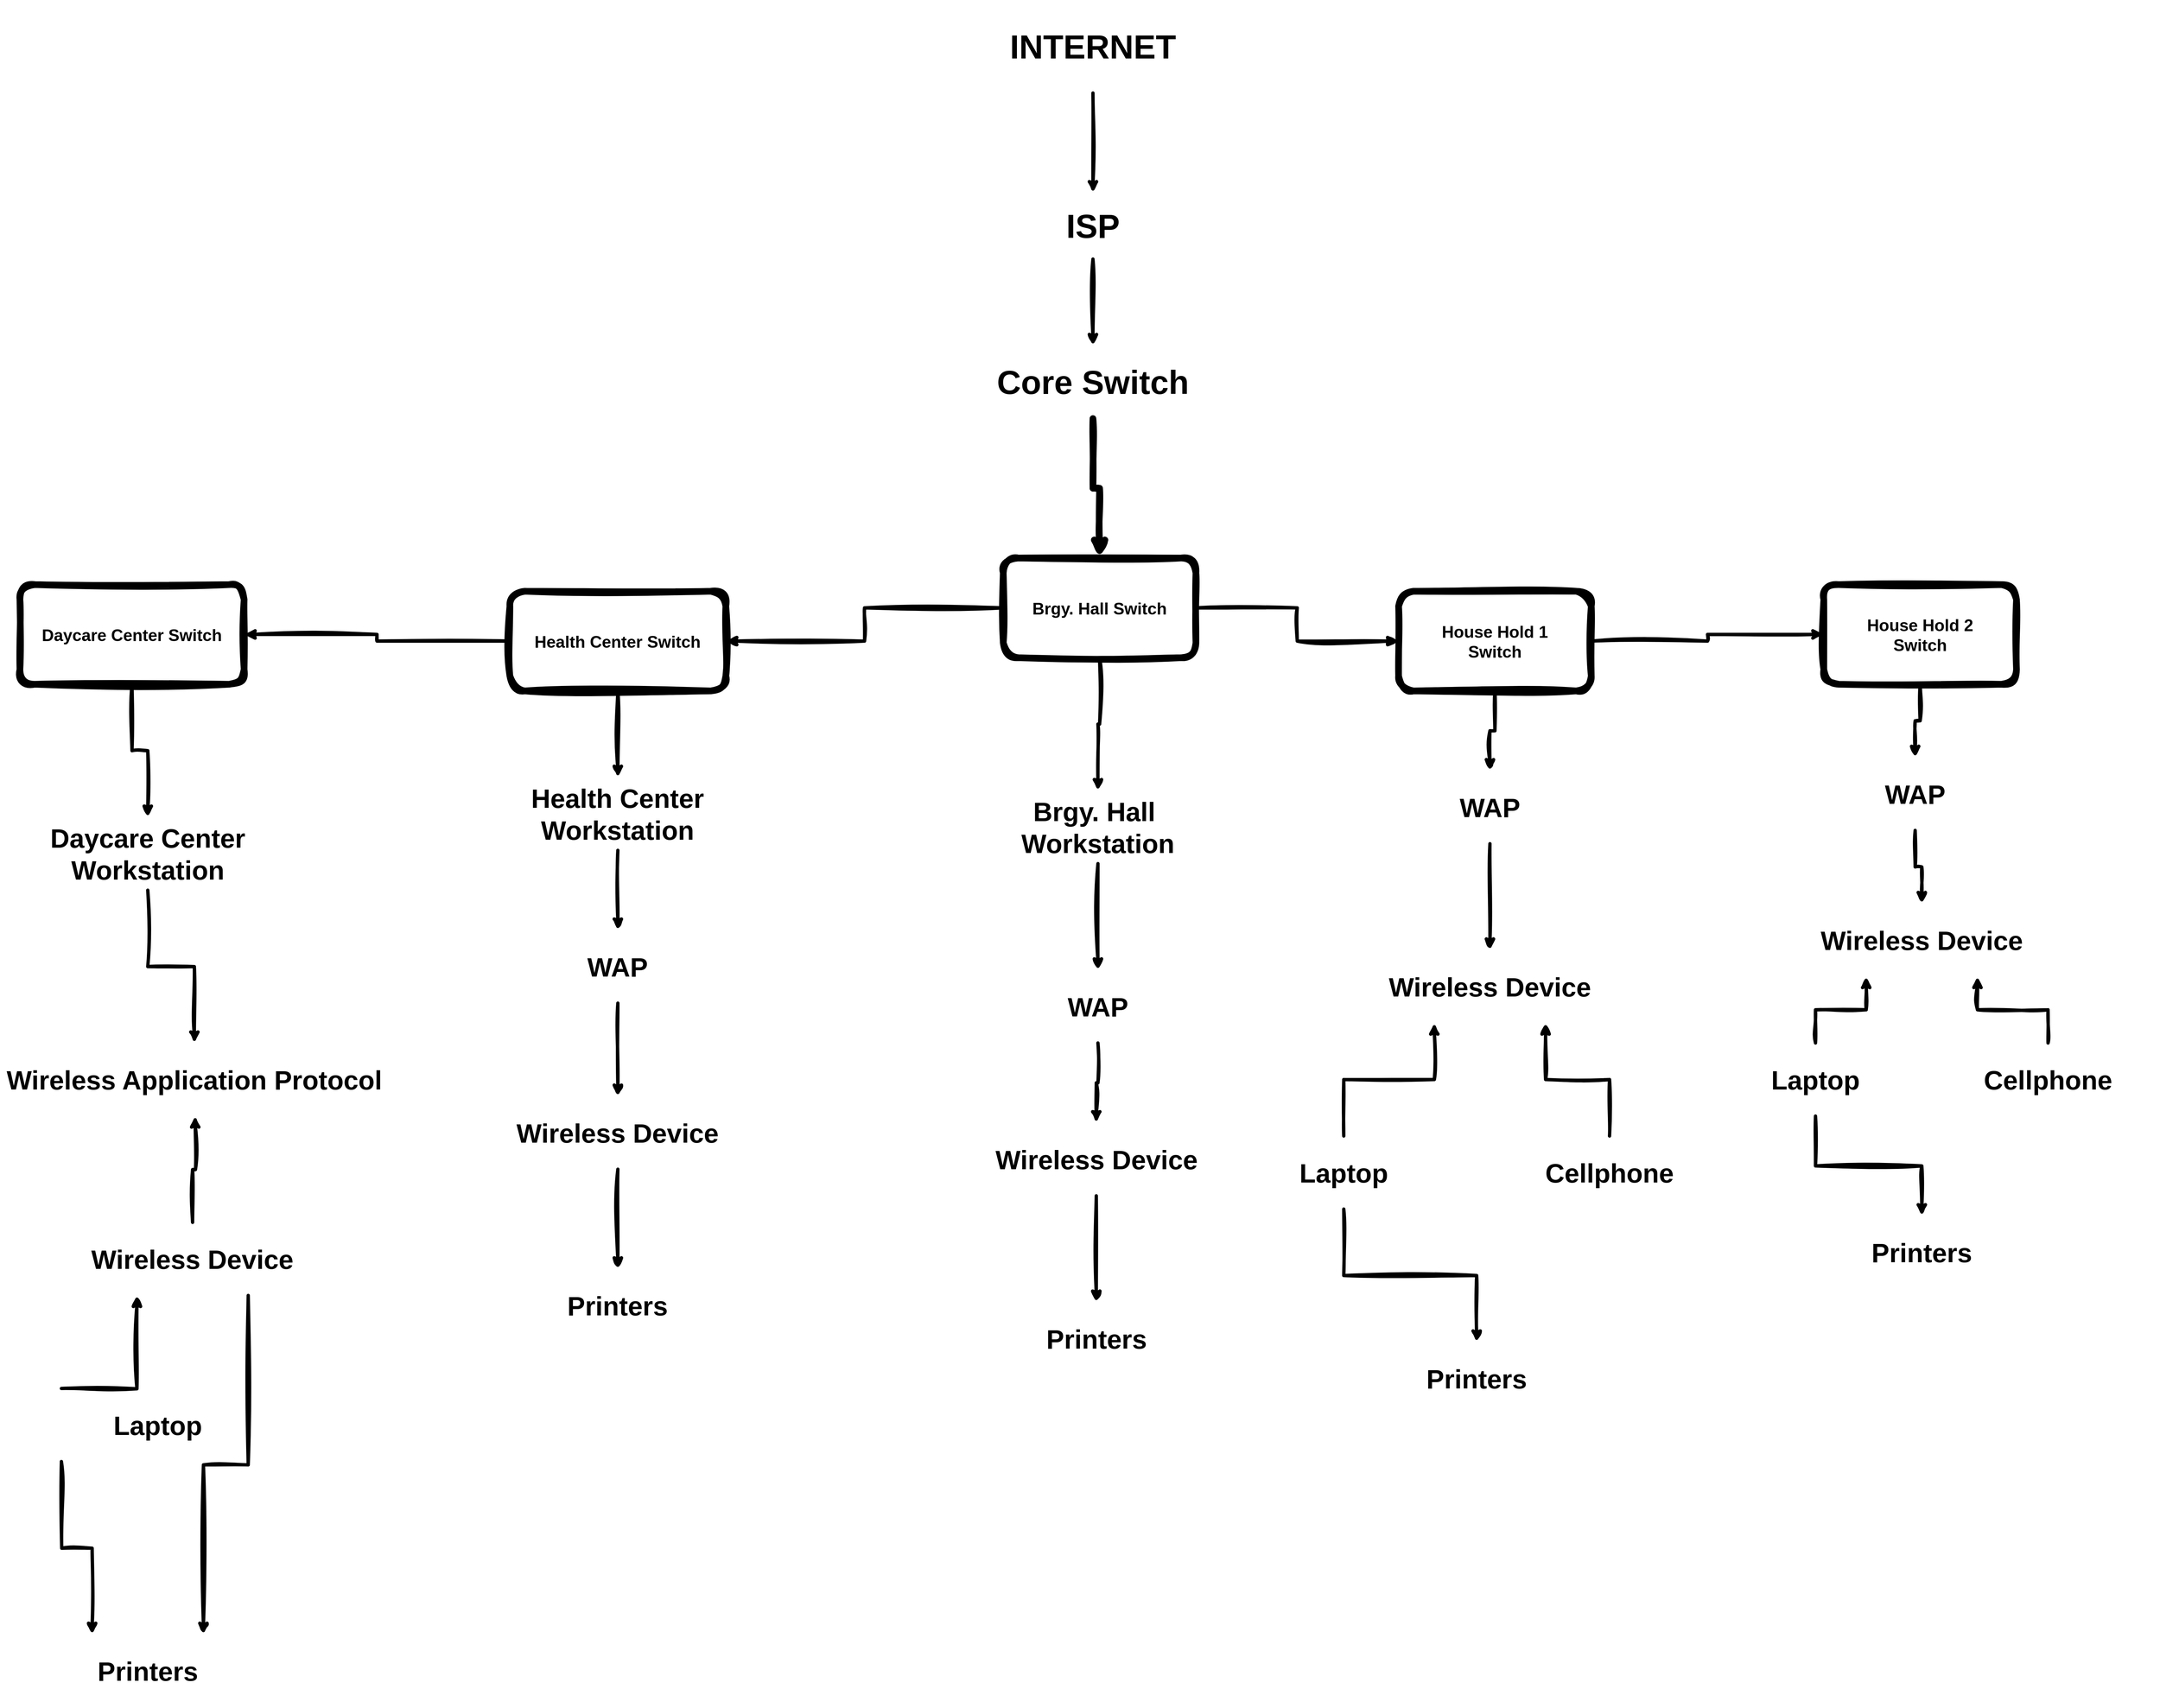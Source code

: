 <mxfile version="24.5.5" type="github">
  <diagram name="Page-1" id="B_gv9GOFP5bBfRUmPWNx">
    <mxGraphModel dx="5285" dy="2945" grid="1" gridSize="10" guides="1" tooltips="1" connect="1" arrows="1" fold="1" page="1" pageScale="1" pageWidth="850" pageHeight="1100" math="0" shadow="0">
      <root>
        <mxCell id="0" />
        <mxCell id="1" parent="0" />
        <mxCell id="cU2UB0Qx6bh0rX04pfWm-8" style="edgeStyle=orthogonalEdgeStyle;rounded=0;orthogonalLoop=1;jettySize=auto;html=1;exitX=0.5;exitY=1;exitDx=0;exitDy=0;entryX=0.5;entryY=0;entryDx=0;entryDy=0;strokeWidth=5;fontStyle=1;sketch=1;curveFitting=1;jiggle=2;" parent="1" source="ERC3TZl0UmH6vnA0-MCl-3" target="ERC3TZl0UmH6vnA0-MCl-21" edge="1">
          <mxGeometry relative="1" as="geometry" />
        </mxCell>
        <mxCell id="ERC3TZl0UmH6vnA0-MCl-3" value="&lt;font style=&quot;font-size: 25px;&quot;&gt;&lt;span&gt;Daycare Center Switch&lt;/span&gt;&lt;/font&gt;" style="rounded=1;whiteSpace=wrap;html=1;strokeWidth=10;fontStyle=1;sketch=1;curveFitting=1;jiggle=2;" parent="1" vertex="1">
          <mxGeometry x="-1190" y="180" width="337.43" height="150" as="geometry" />
        </mxCell>
        <mxCell id="cU2UB0Qx6bh0rX04pfWm-28" style="edgeStyle=orthogonalEdgeStyle;rounded=0;orthogonalLoop=1;jettySize=auto;html=1;entryX=0.5;entryY=0;entryDx=0;entryDy=0;fontStyle=1;strokeWidth=5;sketch=1;curveFitting=1;jiggle=2;" parent="1" source="ERC3TZl0UmH6vnA0-MCl-6" target="ERC3TZl0UmH6vnA0-MCl-26" edge="1">
          <mxGeometry relative="1" as="geometry" />
        </mxCell>
        <mxCell id="cU2UB0Qx6bh0rX04pfWm-36" style="edgeStyle=orthogonalEdgeStyle;rounded=0;orthogonalLoop=1;jettySize=auto;html=1;entryX=1;entryY=0.5;entryDx=0;entryDy=0;strokeWidth=5;sketch=1;curveFitting=1;jiggle=2;" parent="1" source="ERC3TZl0UmH6vnA0-MCl-6" target="ERC3TZl0UmH6vnA0-MCl-3" edge="1">
          <mxGeometry relative="1" as="geometry" />
        </mxCell>
        <mxCell id="ERC3TZl0UmH6vnA0-MCl-6" value="&lt;font style=&quot;font-size: 25px;&quot;&gt;&lt;span&gt;Health Center Switch&lt;/span&gt;&lt;/font&gt;" style="rounded=1;whiteSpace=wrap;html=1;strokeWidth=10;fontStyle=1;sketch=1;curveFitting=1;jiggle=2;" parent="1" vertex="1">
          <mxGeometry x="-452.57" y="190" width="325" height="150" as="geometry" />
        </mxCell>
        <mxCell id="cU2UB0Qx6bh0rX04pfWm-26" style="edgeStyle=orthogonalEdgeStyle;rounded=0;orthogonalLoop=1;jettySize=auto;html=1;entryX=0.5;entryY=0;entryDx=0;entryDy=0;fontStyle=1;strokeWidth=5;sketch=1;curveFitting=1;jiggle=2;" parent="1" source="ERC3TZl0UmH6vnA0-MCl-7" target="ERC3TZl0UmH6vnA0-MCl-36" edge="1">
          <mxGeometry relative="1" as="geometry" />
        </mxCell>
        <mxCell id="cU2UB0Qx6bh0rX04pfWm-38" style="edgeStyle=orthogonalEdgeStyle;rounded=0;orthogonalLoop=1;jettySize=auto;html=1;entryX=0;entryY=0.5;entryDx=0;entryDy=0;strokeWidth=5;sketch=1;curveFitting=1;jiggle=2;" parent="1" source="ERC3TZl0UmH6vnA0-MCl-7" target="ERC3TZl0UmH6vnA0-MCl-10" edge="1">
          <mxGeometry relative="1" as="geometry" />
        </mxCell>
        <mxCell id="ERC3TZl0UmH6vnA0-MCl-7" value="&lt;font style=&quot;font-size: 25px;&quot;&gt;&lt;span&gt;House Hold 1&lt;/span&gt;&lt;/font&gt;&lt;div&gt;&lt;font style=&quot;font-size: 25px;&quot;&gt;&lt;span&gt;Switch&lt;/span&gt;&lt;/font&gt;&lt;/div&gt;" style="rounded=1;whiteSpace=wrap;html=1;strokeWidth=10;fontStyle=1;sketch=1;curveFitting=1;jiggle=2;" parent="1" vertex="1">
          <mxGeometry x="885" y="190" width="290" height="150" as="geometry" />
        </mxCell>
        <mxCell id="cU2UB0Qx6bh0rX04pfWm-27" style="edgeStyle=orthogonalEdgeStyle;rounded=0;orthogonalLoop=1;jettySize=auto;html=1;entryX=0.5;entryY=0;entryDx=0;entryDy=0;fontStyle=1;fontSize=10;strokeWidth=5;sketch=1;curveFitting=1;jiggle=2;" parent="1" source="ERC3TZl0UmH6vnA0-MCl-8" target="ERC3TZl0UmH6vnA0-MCl-30" edge="1">
          <mxGeometry relative="1" as="geometry" />
        </mxCell>
        <mxCell id="cU2UB0Qx6bh0rX04pfWm-35" style="edgeStyle=orthogonalEdgeStyle;rounded=0;orthogonalLoop=1;jettySize=auto;html=1;entryX=1;entryY=0.5;entryDx=0;entryDy=0;strokeWidth=5;sketch=1;curveFitting=1;jiggle=2;" parent="1" source="ERC3TZl0UmH6vnA0-MCl-8" target="ERC3TZl0UmH6vnA0-MCl-6" edge="1">
          <mxGeometry relative="1" as="geometry" />
        </mxCell>
        <mxCell id="cU2UB0Qx6bh0rX04pfWm-37" style="edgeStyle=orthogonalEdgeStyle;rounded=0;orthogonalLoop=1;jettySize=auto;html=1;entryX=0;entryY=0.5;entryDx=0;entryDy=0;strokeWidth=5;sketch=1;curveFitting=1;jiggle=2;" parent="1" source="ERC3TZl0UmH6vnA0-MCl-8" target="ERC3TZl0UmH6vnA0-MCl-7" edge="1">
          <mxGeometry relative="1" as="geometry" />
        </mxCell>
        <mxCell id="ERC3TZl0UmH6vnA0-MCl-8" value="&lt;font style=&quot;font-size: 25px;&quot;&gt;&lt;span&gt;Brgy. Hall Switch&lt;/span&gt;&lt;/font&gt;" style="rounded=1;whiteSpace=wrap;html=1;strokeWidth=10;fontStyle=1;sketch=1;curveFitting=1;jiggle=2;" parent="1" vertex="1">
          <mxGeometry x="290" y="140" width="290" height="150" as="geometry" />
        </mxCell>
        <mxCell id="cU2UB0Qx6bh0rX04pfWm-25" style="edgeStyle=orthogonalEdgeStyle;rounded=0;orthogonalLoop=1;jettySize=auto;html=1;entryX=0.5;entryY=0;entryDx=0;entryDy=0;fontStyle=1;strokeWidth=5;sketch=1;curveFitting=1;jiggle=2;" parent="1" source="ERC3TZl0UmH6vnA0-MCl-10" target="ERC3TZl0UmH6vnA0-MCl-37" edge="1">
          <mxGeometry relative="1" as="geometry" />
        </mxCell>
        <mxCell id="ERC3TZl0UmH6vnA0-MCl-10" value="&lt;font style=&quot;font-size: 25px;&quot;&gt;&lt;span&gt;House Hold 2&lt;/span&gt;&lt;/font&gt;&lt;div&gt;&lt;font style=&quot;font-size: 25px;&quot;&gt;&lt;span&gt;Switch&lt;/span&gt;&lt;/font&gt;&lt;/div&gt;" style="rounded=1;whiteSpace=wrap;html=1;strokeWidth=10;fontStyle=1;sketch=1;curveFitting=1;jiggle=2;" parent="1" vertex="1">
          <mxGeometry x="1525" y="180" width="290" height="150" as="geometry" />
        </mxCell>
        <mxCell id="ERC3TZl0UmH6vnA0-MCl-19" style="edgeStyle=orthogonalEdgeStyle;rounded=0;orthogonalLoop=1;jettySize=auto;html=1;entryX=0.5;entryY=0;entryDx=0;entryDy=0;strokeWidth=5;fontStyle=1;sketch=1;curveFitting=1;jiggle=2;" parent="1" source="ERC3TZl0UmH6vnA0-MCl-13" target="ERC3TZl0UmH6vnA0-MCl-17" edge="1">
          <mxGeometry relative="1" as="geometry" />
        </mxCell>
        <mxCell id="ERC3TZl0UmH6vnA0-MCl-13" value="&lt;font style=&quot;font-size: 50px;&quot;&gt;INTERNET&lt;/font&gt;" style="text;strokeColor=none;align=center;fillColor=none;html=1;verticalAlign=middle;whiteSpace=wrap;rounded=0;fontStyle=1;strokeWidth=5;sketch=1;curveFitting=1;jiggle=2;" parent="1" vertex="1">
          <mxGeometry x="270" y="-700" width="310" height="140" as="geometry" />
        </mxCell>
        <mxCell id="ERC3TZl0UmH6vnA0-MCl-20" style="edgeStyle=orthogonalEdgeStyle;rounded=0;orthogonalLoop=1;jettySize=auto;html=1;entryX=0.5;entryY=0;entryDx=0;entryDy=0;strokeWidth=5;fontStyle=1;sketch=1;curveFitting=1;jiggle=2;" parent="1" source="ERC3TZl0UmH6vnA0-MCl-17" target="ERC3TZl0UmH6vnA0-MCl-18" edge="1">
          <mxGeometry relative="1" as="geometry" />
        </mxCell>
        <mxCell id="ERC3TZl0UmH6vnA0-MCl-17" value="&lt;font style=&quot;font-size: 50px;&quot;&gt;ISP&lt;/font&gt;" style="text;strokeColor=none;align=center;fillColor=none;html=1;verticalAlign=middle;whiteSpace=wrap;rounded=0;fontStyle=1;strokeWidth=5;sketch=1;curveFitting=1;jiggle=2;" parent="1" vertex="1">
          <mxGeometry x="320" y="-410" width="210" height="100" as="geometry" />
        </mxCell>
        <mxCell id="cU2UB0Qx6bh0rX04pfWm-34" style="edgeStyle=orthogonalEdgeStyle;rounded=0;orthogonalLoop=1;jettySize=auto;html=1;entryX=0.5;entryY=0;entryDx=0;entryDy=0;strokeWidth=10;sketch=1;curveFitting=1;jiggle=2;" parent="1" source="ERC3TZl0UmH6vnA0-MCl-18" target="ERC3TZl0UmH6vnA0-MCl-8" edge="1">
          <mxGeometry relative="1" as="geometry" />
        </mxCell>
        <mxCell id="ERC3TZl0UmH6vnA0-MCl-18" value="&lt;font style=&quot;font-size: 50px;&quot;&gt;Core Switch&lt;/font&gt;" style="text;strokeColor=none;align=center;fillColor=none;html=1;verticalAlign=middle;whiteSpace=wrap;rounded=0;fontStyle=1;strokeWidth=5;sketch=1;curveFitting=1;jiggle=2;" parent="1" vertex="1">
          <mxGeometry x="270" y="-180" width="310" height="110" as="geometry" />
        </mxCell>
        <mxCell id="cU2UB0Qx6bh0rX04pfWm-9" style="edgeStyle=orthogonalEdgeStyle;rounded=0;orthogonalLoop=1;jettySize=auto;html=1;entryX=0.5;entryY=0;entryDx=0;entryDy=0;strokeWidth=5;fontStyle=1;sketch=1;curveFitting=1;jiggle=2;" parent="1" source="ERC3TZl0UmH6vnA0-MCl-21" target="ERC3TZl0UmH6vnA0-MCl-22" edge="1">
          <mxGeometry relative="1" as="geometry" />
        </mxCell>
        <mxCell id="ERC3TZl0UmH6vnA0-MCl-21" value="&lt;font style=&quot;font-size: 40px;&quot;&gt;Daycare Center Workstation&lt;/font&gt;" style="text;strokeColor=none;align=center;fillColor=none;html=1;verticalAlign=middle;whiteSpace=wrap;rounded=0;fontStyle=1;strokeWidth=5;sketch=1;curveFitting=1;jiggle=2;" parent="1" vertex="1">
          <mxGeometry x="-1165.07" y="530" width="335" height="110" as="geometry" />
        </mxCell>
        <mxCell id="ERC3TZl0UmH6vnA0-MCl-22" value="&lt;font style=&quot;font-size: 40px;&quot;&gt;Wireless Application Protocol&lt;/font&gt;" style="text;strokeColor=none;align=center;fillColor=none;html=1;verticalAlign=middle;whiteSpace=wrap;rounded=0;fontStyle=1;strokeWidth=5;sketch=1;curveFitting=1;jiggle=2;" parent="1" vertex="1">
          <mxGeometry x="-1220" y="870" width="585.07" height="110" as="geometry" />
        </mxCell>
        <mxCell id="cU2UB0Qx6bh0rX04pfWm-11" style="edgeStyle=orthogonalEdgeStyle;rounded=0;orthogonalLoop=1;jettySize=auto;html=1;entryX=0.75;entryY=1;entryDx=0;entryDy=0;fontStyle=1;fontSize=10;strokeWidth=5;sketch=1;curveFitting=1;jiggle=2;curved=0;" parent="1" source="ERC3TZl0UmH6vnA0-MCl-23" edge="1">
          <mxGeometry relative="1" as="geometry">
            <mxPoint x="-926.268" y="980" as="targetPoint" />
          </mxGeometry>
        </mxCell>
        <mxCell id="cU2UB0Qx6bh0rX04pfWm-12" style="edgeStyle=orthogonalEdgeStyle;rounded=0;orthogonalLoop=1;jettySize=auto;html=1;entryX=0.75;entryY=0;entryDx=0;entryDy=0;fontStyle=1;fontSize=10;strokeWidth=5;sketch=1;curveFitting=1;jiggle=2;exitX=0.75;exitY=1;exitDx=0;exitDy=0;" parent="1" source="ERC3TZl0UmH6vnA0-MCl-23" target="ERC3TZl0UmH6vnA0-MCl-25" edge="1">
          <mxGeometry relative="1" as="geometry" />
        </mxCell>
        <mxCell id="ERC3TZl0UmH6vnA0-MCl-23" value="&lt;font style=&quot;font-size: 40px;&quot;&gt;Wireless Device&lt;/font&gt;" style="text;strokeColor=none;align=center;fillColor=none;html=1;verticalAlign=middle;whiteSpace=wrap;rounded=0;fontStyle=1;strokeWidth=5;sketch=1;curveFitting=1;jiggle=2;" parent="1" vertex="1">
          <mxGeometry x="-1097.64" y="1140" width="335" height="110" as="geometry" />
        </mxCell>
        <mxCell id="cU2UB0Qx6bh0rX04pfWm-10" style="edgeStyle=orthogonalEdgeStyle;rounded=0;orthogonalLoop=1;jettySize=auto;html=1;entryX=0.25;entryY=1;entryDx=0;entryDy=0;fontStyle=1;fontSize=10;strokeWidth=5;sketch=1;curveFitting=1;jiggle=2;exitX=0.5;exitY=0;exitDx=0;exitDy=0;" parent="1" target="ERC3TZl0UmH6vnA0-MCl-23" edge="1">
          <mxGeometry relative="1" as="geometry">
            <mxPoint x="-1127.57" y="1390" as="sourcePoint" />
          </mxGeometry>
        </mxCell>
        <mxCell id="cU2UB0Qx6bh0rX04pfWm-13" style="edgeStyle=orthogonalEdgeStyle;rounded=0;orthogonalLoop=1;jettySize=auto;html=1;entryX=0.25;entryY=0;entryDx=0;entryDy=0;fontStyle=1;fontSize=10;strokeWidth=5;sketch=1;curveFitting=1;jiggle=2;exitX=0.5;exitY=1;exitDx=0;exitDy=0;" parent="1" target="ERC3TZl0UmH6vnA0-MCl-25" edge="1">
          <mxGeometry relative="1" as="geometry">
            <mxPoint x="-1127.57" y="1500" as="sourcePoint" />
          </mxGeometry>
        </mxCell>
        <mxCell id="ERC3TZl0UmH6vnA0-MCl-24" value="&lt;font style=&quot;font-size: 40px;&quot;&gt;Laptop&lt;/font&gt;" style="text;strokeColor=none;align=center;fillColor=none;html=1;verticalAlign=middle;whiteSpace=wrap;rounded=0;fontStyle=1;strokeWidth=5;sketch=1;curveFitting=1;jiggle=2;" parent="1" vertex="1">
          <mxGeometry x="-1150" y="1390" width="335" height="110" as="geometry" />
        </mxCell>
        <mxCell id="ERC3TZl0UmH6vnA0-MCl-25" value="&lt;font style=&quot;font-size: 40px;&quot;&gt;Printers&lt;/font&gt;" style="text;strokeColor=none;align=center;fillColor=none;html=1;verticalAlign=middle;whiteSpace=wrap;rounded=0;fontStyle=1;strokeWidth=5;sketch=1;curveFitting=1;jiggle=2;" parent="1" vertex="1">
          <mxGeometry x="-1165.07" y="1760" width="335" height="110" as="geometry" />
        </mxCell>
        <mxCell id="cU2UB0Qx6bh0rX04pfWm-14" style="edgeStyle=orthogonalEdgeStyle;rounded=0;orthogonalLoop=1;jettySize=auto;html=1;entryX=0.5;entryY=0;entryDx=0;entryDy=0;fontStyle=1;strokeWidth=5;sketch=1;curveFitting=1;jiggle=2;" parent="1" source="ERC3TZl0UmH6vnA0-MCl-26" target="ERC3TZl0UmH6vnA0-MCl-27" edge="1">
          <mxGeometry relative="1" as="geometry" />
        </mxCell>
        <mxCell id="ERC3TZl0UmH6vnA0-MCl-26" value="&lt;font style=&quot;font-size: 40px;&quot;&gt;Health Center Workstation&lt;/font&gt;" style="text;strokeColor=none;align=center;fillColor=none;html=1;verticalAlign=middle;whiteSpace=wrap;rounded=0;fontStyle=1;strokeWidth=5;sketch=1;curveFitting=1;jiggle=2;" parent="1" vertex="1">
          <mxGeometry x="-457.57" y="470" width="335" height="110" as="geometry" />
        </mxCell>
        <mxCell id="cU2UB0Qx6bh0rX04pfWm-15" style="edgeStyle=orthogonalEdgeStyle;rounded=0;orthogonalLoop=1;jettySize=auto;html=1;entryX=0.5;entryY=0;entryDx=0;entryDy=0;fontStyle=1;strokeWidth=5;sketch=1;curveFitting=1;jiggle=2;" parent="1" source="ERC3TZl0UmH6vnA0-MCl-27" target="ERC3TZl0UmH6vnA0-MCl-28" edge="1">
          <mxGeometry relative="1" as="geometry" />
        </mxCell>
        <mxCell id="ERC3TZl0UmH6vnA0-MCl-27" value="&lt;font style=&quot;font-size: 40px;&quot;&gt;WAP&lt;/font&gt;" style="text;strokeColor=none;align=center;fillColor=none;html=1;verticalAlign=middle;whiteSpace=wrap;rounded=0;fontStyle=1;strokeWidth=5;sketch=1;curveFitting=1;jiggle=2;" parent="1" vertex="1">
          <mxGeometry x="-457.57" y="700" width="335" height="110" as="geometry" />
        </mxCell>
        <mxCell id="cU2UB0Qx6bh0rX04pfWm-16" style="edgeStyle=orthogonalEdgeStyle;rounded=0;orthogonalLoop=1;jettySize=auto;html=1;entryX=0.5;entryY=0;entryDx=0;entryDy=0;fontStyle=1;fontSize=10;strokeWidth=5;sketch=1;curveFitting=1;jiggle=2;" parent="1" source="ERC3TZl0UmH6vnA0-MCl-28" target="ERC3TZl0UmH6vnA0-MCl-29" edge="1">
          <mxGeometry relative="1" as="geometry" />
        </mxCell>
        <mxCell id="ERC3TZl0UmH6vnA0-MCl-28" value="&lt;font style=&quot;font-size: 40px;&quot;&gt;Wireless Device&lt;/font&gt;" style="text;strokeColor=none;align=center;fillColor=none;html=1;verticalAlign=middle;whiteSpace=wrap;rounded=0;fontStyle=1;strokeWidth=5;sketch=1;curveFitting=1;jiggle=2;" parent="1" vertex="1">
          <mxGeometry x="-457.57" y="950" width="335" height="110" as="geometry" />
        </mxCell>
        <mxCell id="ERC3TZl0UmH6vnA0-MCl-29" value="&lt;font style=&quot;font-size: 40px;&quot;&gt;Printers&lt;/font&gt;" style="text;strokeColor=none;align=center;fillColor=none;html=1;verticalAlign=middle;whiteSpace=wrap;rounded=0;fontStyle=1;strokeWidth=5;sketch=1;curveFitting=1;jiggle=2;" parent="1" vertex="1">
          <mxGeometry x="-457.57" y="1210" width="335" height="110" as="geometry" />
        </mxCell>
        <mxCell id="cU2UB0Qx6bh0rX04pfWm-33" style="edgeStyle=orthogonalEdgeStyle;rounded=0;orthogonalLoop=1;jettySize=auto;html=1;entryX=0.5;entryY=0;entryDx=0;entryDy=0;fontStyle=1;strokeWidth=5;sketch=1;curveFitting=1;jiggle=2;" parent="1" source="ERC3TZl0UmH6vnA0-MCl-30" target="ERC3TZl0UmH6vnA0-MCl-31" edge="1">
          <mxGeometry relative="1" as="geometry" />
        </mxCell>
        <mxCell id="ERC3TZl0UmH6vnA0-MCl-30" value="&lt;font style=&quot;font-size: 40px;&quot;&gt;Brgy. Hall&amp;nbsp; Workstation&lt;/font&gt;" style="text;strokeColor=none;align=center;fillColor=none;html=1;verticalAlign=middle;whiteSpace=wrap;rounded=0;fontStyle=1;strokeWidth=5;sketch=1;curveFitting=1;jiggle=2;" parent="1" vertex="1">
          <mxGeometry x="265" y="490" width="335" height="110" as="geometry" />
        </mxCell>
        <mxCell id="cU2UB0Qx6bh0rX04pfWm-17" style="edgeStyle=orthogonalEdgeStyle;rounded=0;orthogonalLoop=1;jettySize=auto;html=1;entryX=0.5;entryY=0;entryDx=0;entryDy=0;fontStyle=1;strokeWidth=5;sketch=1;curveFitting=1;jiggle=2;" parent="1" source="ERC3TZl0UmH6vnA0-MCl-31" target="ERC3TZl0UmH6vnA0-MCl-32" edge="1">
          <mxGeometry relative="1" as="geometry" />
        </mxCell>
        <mxCell id="ERC3TZl0UmH6vnA0-MCl-31" value="&lt;font style=&quot;font-size: 40px;&quot;&gt;WAP&lt;/font&gt;" style="text;strokeColor=none;align=center;fillColor=none;html=1;verticalAlign=middle;whiteSpace=wrap;rounded=0;fontStyle=1;strokeWidth=5;sketch=1;curveFitting=1;jiggle=2;" parent="1" vertex="1">
          <mxGeometry x="265" y="760" width="335" height="110" as="geometry" />
        </mxCell>
        <mxCell id="cU2UB0Qx6bh0rX04pfWm-18" style="edgeStyle=orthogonalEdgeStyle;rounded=0;orthogonalLoop=1;jettySize=auto;html=1;entryX=0.5;entryY=0;entryDx=0;entryDy=0;fontStyle=1;fontSize=10;strokeWidth=5;sketch=1;curveFitting=1;jiggle=2;" parent="1" source="ERC3TZl0UmH6vnA0-MCl-32" target="ERC3TZl0UmH6vnA0-MCl-33" edge="1">
          <mxGeometry relative="1" as="geometry" />
        </mxCell>
        <mxCell id="ERC3TZl0UmH6vnA0-MCl-32" value="&lt;font style=&quot;font-size: 40px;&quot;&gt;Wireless Device&lt;/font&gt;" style="text;strokeColor=none;align=center;fillColor=none;html=1;verticalAlign=middle;whiteSpace=wrap;rounded=0;fontStyle=1;strokeWidth=5;sketch=1;curveFitting=1;jiggle=2;" parent="1" vertex="1">
          <mxGeometry x="262.5" y="990" width="335" height="110" as="geometry" />
        </mxCell>
        <mxCell id="ERC3TZl0UmH6vnA0-MCl-33" value="&lt;font style=&quot;font-size: 40px;&quot;&gt;Printers&lt;/font&gt;" style="text;strokeColor=none;align=center;fillColor=none;html=1;verticalAlign=middle;whiteSpace=wrap;rounded=0;fontStyle=1;strokeWidth=5;sketch=1;curveFitting=1;jiggle=2;" parent="1" vertex="1">
          <mxGeometry x="262.5" y="1260" width="335" height="110" as="geometry" />
        </mxCell>
        <mxCell id="cU2UB0Qx6bh0rX04pfWm-19" style="edgeStyle=orthogonalEdgeStyle;rounded=0;orthogonalLoop=1;jettySize=auto;html=1;entryX=0.5;entryY=0;entryDx=0;entryDy=0;fontStyle=1;fontSize=10;strokeWidth=5;sketch=1;curveFitting=1;jiggle=2;" parent="1" source="ERC3TZl0UmH6vnA0-MCl-36" target="ERC3TZl0UmH6vnA0-MCl-39" edge="1">
          <mxGeometry relative="1" as="geometry" />
        </mxCell>
        <mxCell id="ERC3TZl0UmH6vnA0-MCl-36" value="&lt;font style=&quot;font-size: 40px;&quot;&gt;WAP&lt;/font&gt;" style="text;strokeColor=none;align=center;fillColor=none;html=1;verticalAlign=middle;whiteSpace=wrap;rounded=0;fontStyle=1;strokeWidth=5;sketch=1;curveFitting=1;jiggle=2;" parent="1" vertex="1">
          <mxGeometry x="855" y="460" width="335" height="110" as="geometry" />
        </mxCell>
        <mxCell id="cU2UB0Qx6bh0rX04pfWm-29" style="edgeStyle=orthogonalEdgeStyle;rounded=0;orthogonalLoop=1;jettySize=auto;html=1;entryX=0.5;entryY=0;entryDx=0;entryDy=0;fontStyle=1;strokeWidth=5;sketch=1;curveFitting=1;jiggle=2;" parent="1" source="ERC3TZl0UmH6vnA0-MCl-37" target="ERC3TZl0UmH6vnA0-MCl-40" edge="1">
          <mxGeometry relative="1" as="geometry" />
        </mxCell>
        <mxCell id="ERC3TZl0UmH6vnA0-MCl-37" value="&lt;font style=&quot;font-size: 40px;&quot;&gt;WAP&lt;/font&gt;" style="text;strokeColor=none;align=center;fillColor=none;html=1;verticalAlign=middle;whiteSpace=wrap;rounded=0;fontStyle=1;strokeWidth=5;sketch=1;curveFitting=1;jiggle=2;" parent="1" vertex="1">
          <mxGeometry x="1495" y="440" width="335" height="110" as="geometry" />
        </mxCell>
        <mxCell id="ERC3TZl0UmH6vnA0-MCl-39" value="&lt;font style=&quot;font-size: 40px;&quot;&gt;Wireless Device&lt;/font&gt;" style="text;strokeColor=none;align=center;fillColor=none;html=1;verticalAlign=middle;whiteSpace=wrap;rounded=0;fontStyle=1;strokeWidth=5;sketch=1;curveFitting=1;jiggle=2;" parent="1" vertex="1">
          <mxGeometry x="855" y="730" width="335" height="110" as="geometry" />
        </mxCell>
        <mxCell id="ERC3TZl0UmH6vnA0-MCl-40" value="&lt;font style=&quot;font-size: 40px;&quot;&gt;Wireless Device&lt;/font&gt;" style="text;strokeColor=none;align=center;fillColor=none;html=1;verticalAlign=middle;whiteSpace=wrap;rounded=0;fontStyle=1;strokeWidth=5;sketch=1;curveFitting=1;jiggle=2;" parent="1" vertex="1">
          <mxGeometry x="1505" y="660" width="335" height="110" as="geometry" />
        </mxCell>
        <mxCell id="cU2UB0Qx6bh0rX04pfWm-21" style="edgeStyle=orthogonalEdgeStyle;rounded=0;orthogonalLoop=1;jettySize=auto;html=1;entryX=0.75;entryY=1;entryDx=0;entryDy=0;fontStyle=1;fontSize=10;strokeWidth=5;sketch=1;curveFitting=1;jiggle=2;" parent="1" source="cU2UB0Qx6bh0rX04pfWm-1" target="ERC3TZl0UmH6vnA0-MCl-39" edge="1">
          <mxGeometry relative="1" as="geometry" />
        </mxCell>
        <mxCell id="cU2UB0Qx6bh0rX04pfWm-1" value="&lt;span style=&quot;font-size: 40px;&quot;&gt;Cellphone&lt;/span&gt;" style="text;strokeColor=none;align=center;fillColor=none;html=1;verticalAlign=middle;whiteSpace=wrap;rounded=0;fontStyle=1;strokeWidth=5;sketch=1;curveFitting=1;jiggle=2;" parent="1" vertex="1">
          <mxGeometry x="1035" y="1010" width="335" height="110" as="geometry" />
        </mxCell>
        <mxCell id="cU2UB0Qx6bh0rX04pfWm-22" style="edgeStyle=orthogonalEdgeStyle;rounded=0;orthogonalLoop=1;jettySize=auto;html=1;entryX=0.25;entryY=1;entryDx=0;entryDy=0;fontStyle=1;fontSize=10;strokeWidth=5;sketch=1;curveFitting=1;jiggle=2;" parent="1" source="cU2UB0Qx6bh0rX04pfWm-2" target="ERC3TZl0UmH6vnA0-MCl-39" edge="1">
          <mxGeometry relative="1" as="geometry" />
        </mxCell>
        <mxCell id="cU2UB0Qx6bh0rX04pfWm-24" style="edgeStyle=orthogonalEdgeStyle;rounded=0;orthogonalLoop=1;jettySize=auto;html=1;entryX=0.5;entryY=0;entryDx=0;entryDy=0;fontStyle=1;fontSize=10;strokeWidth=5;sketch=1;curveFitting=1;jiggle=2;" parent="1" source="cU2UB0Qx6bh0rX04pfWm-2" target="cU2UB0Qx6bh0rX04pfWm-6" edge="1">
          <mxGeometry relative="1" as="geometry" />
        </mxCell>
        <mxCell id="cU2UB0Qx6bh0rX04pfWm-2" value="&lt;span style=&quot;font-size: 40px;&quot;&gt;Laptop&lt;/span&gt;" style="text;strokeColor=none;align=center;fillColor=none;html=1;verticalAlign=middle;whiteSpace=wrap;rounded=0;fontStyle=1;strokeWidth=5;sketch=1;curveFitting=1;jiggle=2;" parent="1" vertex="1">
          <mxGeometry x="635" y="1010" width="335" height="110" as="geometry" />
        </mxCell>
        <mxCell id="cU2UB0Qx6bh0rX04pfWm-30" style="edgeStyle=orthogonalEdgeStyle;rounded=0;orthogonalLoop=1;jettySize=auto;html=1;entryX=0.25;entryY=1;entryDx=0;entryDy=0;fontStyle=1;fontSize=10;strokeWidth=5;sketch=1;curveFitting=1;jiggle=2;" parent="1" source="cU2UB0Qx6bh0rX04pfWm-3" target="ERC3TZl0UmH6vnA0-MCl-40" edge="1">
          <mxGeometry relative="1" as="geometry" />
        </mxCell>
        <mxCell id="cU2UB0Qx6bh0rX04pfWm-32" style="edgeStyle=orthogonalEdgeStyle;rounded=0;orthogonalLoop=1;jettySize=auto;html=1;exitX=0.5;exitY=1;exitDx=0;exitDy=0;fontStyle=1;fontSize=10;strokeWidth=5;sketch=1;curveFitting=1;jiggle=2;" parent="1" source="cU2UB0Qx6bh0rX04pfWm-3" target="cU2UB0Qx6bh0rX04pfWm-5" edge="1">
          <mxGeometry relative="1" as="geometry" />
        </mxCell>
        <mxCell id="cU2UB0Qx6bh0rX04pfWm-3" value="&lt;span style=&quot;font-size: 40px;&quot;&gt;Laptop&lt;/span&gt;" style="text;strokeColor=none;align=center;fillColor=none;html=1;verticalAlign=middle;whiteSpace=wrap;rounded=0;fontStyle=1;strokeWidth=5;sketch=1;curveFitting=1;jiggle=2;" parent="1" vertex="1">
          <mxGeometry x="1345" y="870" width="335" height="110" as="geometry" />
        </mxCell>
        <mxCell id="cU2UB0Qx6bh0rX04pfWm-31" style="edgeStyle=orthogonalEdgeStyle;rounded=0;orthogonalLoop=1;jettySize=auto;html=1;entryX=0.75;entryY=1;entryDx=0;entryDy=0;fontStyle=1;fontSize=10;strokeWidth=5;sketch=1;curveFitting=1;jiggle=2;" parent="1" source="cU2UB0Qx6bh0rX04pfWm-4" target="ERC3TZl0UmH6vnA0-MCl-40" edge="1">
          <mxGeometry relative="1" as="geometry" />
        </mxCell>
        <mxCell id="cU2UB0Qx6bh0rX04pfWm-4" value="&lt;span style=&quot;font-size: 40px;&quot;&gt;Cellphone&lt;/span&gt;" style="text;strokeColor=none;align=center;fillColor=none;html=1;verticalAlign=middle;whiteSpace=wrap;rounded=0;fontStyle=1;strokeWidth=5;sketch=1;curveFitting=1;jiggle=2;" parent="1" vertex="1">
          <mxGeometry x="1695" y="870" width="335" height="110" as="geometry" />
        </mxCell>
        <mxCell id="cU2UB0Qx6bh0rX04pfWm-5" value="&lt;font style=&quot;font-size: 40px;&quot;&gt;Printers&lt;/font&gt;" style="text;strokeColor=none;align=center;fillColor=none;html=1;verticalAlign=middle;whiteSpace=wrap;rounded=0;fontStyle=1;strokeWidth=5;sketch=1;curveFitting=1;jiggle=2;" parent="1" vertex="1">
          <mxGeometry x="1505" y="1130" width="335" height="110" as="geometry" />
        </mxCell>
        <mxCell id="cU2UB0Qx6bh0rX04pfWm-6" value="&lt;font style=&quot;font-size: 40px;&quot;&gt;Printers&lt;/font&gt;" style="text;strokeColor=none;align=center;fillColor=none;html=1;verticalAlign=middle;whiteSpace=wrap;rounded=0;fontStyle=1;strokeWidth=5;sketch=1;curveFitting=1;jiggle=2;" parent="1" vertex="1">
          <mxGeometry x="835" y="1320" width="335" height="110" as="geometry" />
        </mxCell>
      </root>
    </mxGraphModel>
  </diagram>
</mxfile>
